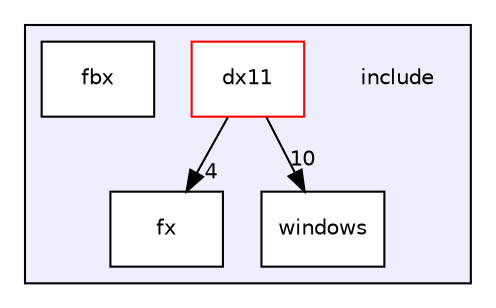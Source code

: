 digraph "include" {
  compound=true
  node [ fontsize="10", fontname="Helvetica"];
  edge [ labelfontsize="10", labelfontname="Helvetica"];
  subgraph clusterdir_6e52bfc87664c872db47d56ba392ebee {
    graph [ bgcolor="#eeeeff", pencolor="black", label="" URL="dir_6e52bfc87664c872db47d56ba392ebee.html"];
    dir_6e52bfc87664c872db47d56ba392ebee [shape=plaintext label="include"];
    dir_f08324cfae7ca5d4494fd1d1ff0ad6e3 [shape=box label="dx11" color="red" fillcolor="white" style="filled" URL="dir_f08324cfae7ca5d4494fd1d1ff0ad6e3.html"];
    dir_463edc872b35ce99ff29d9910ebd41ff [shape=box label="fbx" color="black" fillcolor="white" style="filled" URL="dir_463edc872b35ce99ff29d9910ebd41ff.html"];
    dir_92a4d5534a0057f5a322b863d8f38de9 [shape=box label="fx" color="black" fillcolor="white" style="filled" URL="dir_92a4d5534a0057f5a322b863d8f38de9.html"];
    dir_80520abdf0322d6e526e55fd5fdeedd1 [shape=box label="windows" color="black" fillcolor="white" style="filled" URL="dir_80520abdf0322d6e526e55fd5fdeedd1.html"];
  }
  dir_f08324cfae7ca5d4494fd1d1ff0ad6e3->dir_92a4d5534a0057f5a322b863d8f38de9 [headlabel="4", labeldistance=1.5 headhref="dir_000011_000013.html"];
  dir_f08324cfae7ca5d4494fd1d1ff0ad6e3->dir_80520abdf0322d6e526e55fd5fdeedd1 [headlabel="10", labeldistance=1.5 headhref="dir_000011_000014.html"];
}

